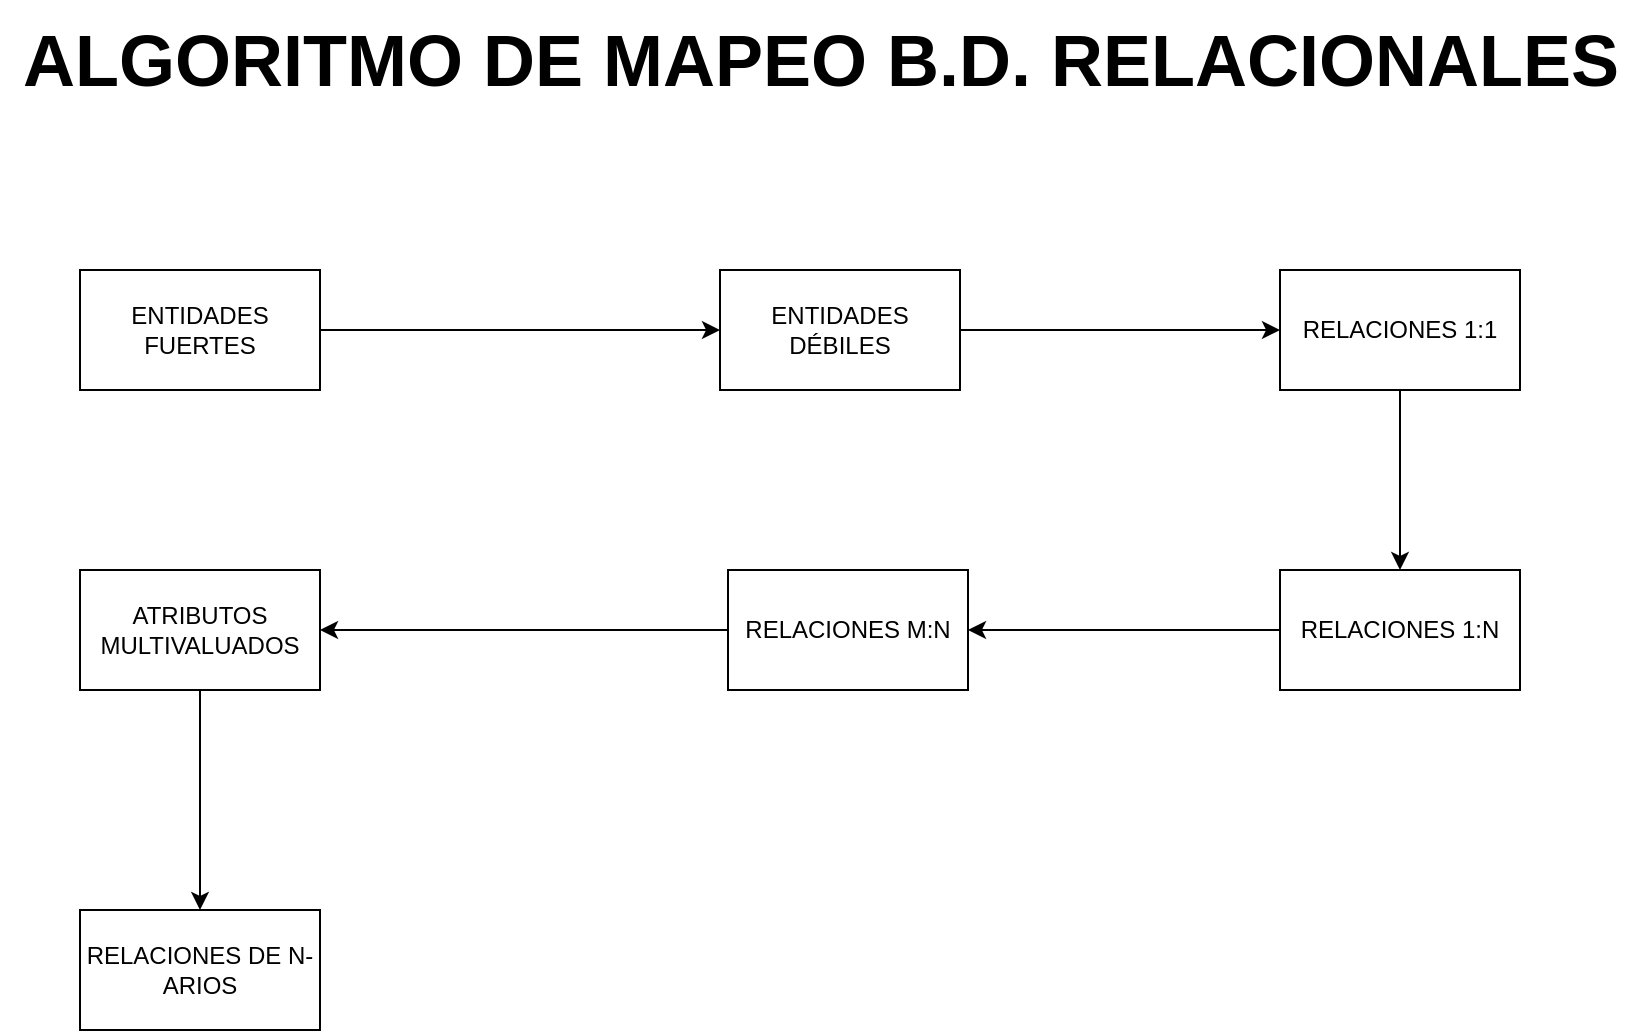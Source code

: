 <mxfile version="20.8.3" type="device"><diagram id="SGmrHXL8JpuY7X_nYJ5G" name="Página-1"><mxGraphModel dx="2120" dy="588" grid="1" gridSize="10" guides="1" tooltips="1" connect="1" arrows="1" fold="1" page="1" pageScale="1" pageWidth="827" pageHeight="1169" math="0" shadow="0"><root><mxCell id="0"/><mxCell id="1" parent="0"/><mxCell id="UroXOZgjUMzclQdqjSrx-8" style="edgeStyle=orthogonalEdgeStyle;rounded=0;orthogonalLoop=1;jettySize=auto;html=1;exitX=1;exitY=0.5;exitDx=0;exitDy=0;entryX=0;entryY=0.5;entryDx=0;entryDy=0;" edge="1" parent="1" source="UroXOZgjUMzclQdqjSrx-1" target="UroXOZgjUMzclQdqjSrx-2"><mxGeometry relative="1" as="geometry"/></mxCell><mxCell id="UroXOZgjUMzclQdqjSrx-1" value="ENTIDADES FUERTES" style="whiteSpace=wrap;html=1;" vertex="1" parent="1"><mxGeometry x="-30" y="190" width="120" height="60" as="geometry"/></mxCell><mxCell id="UroXOZgjUMzclQdqjSrx-9" style="edgeStyle=orthogonalEdgeStyle;rounded=0;orthogonalLoop=1;jettySize=auto;html=1;exitX=1;exitY=0.5;exitDx=0;exitDy=0;entryX=0;entryY=0.5;entryDx=0;entryDy=0;" edge="1" parent="1" source="UroXOZgjUMzclQdqjSrx-2" target="UroXOZgjUMzclQdqjSrx-3"><mxGeometry relative="1" as="geometry"/></mxCell><mxCell id="UroXOZgjUMzclQdqjSrx-2" value="ENTIDADES DÉBILES" style="rounded=0;whiteSpace=wrap;html=1;" vertex="1" parent="1"><mxGeometry x="290" y="190" width="120" height="60" as="geometry"/></mxCell><mxCell id="UroXOZgjUMzclQdqjSrx-10" style="edgeStyle=orthogonalEdgeStyle;rounded=0;orthogonalLoop=1;jettySize=auto;html=1;exitX=0.5;exitY=1;exitDx=0;exitDy=0;entryX=0.5;entryY=0;entryDx=0;entryDy=0;" edge="1" parent="1" source="UroXOZgjUMzclQdqjSrx-3" target="UroXOZgjUMzclQdqjSrx-4"><mxGeometry relative="1" as="geometry"/></mxCell><mxCell id="UroXOZgjUMzclQdqjSrx-3" value="RELACIONES 1:1" style="rounded=0;whiteSpace=wrap;html=1;" vertex="1" parent="1"><mxGeometry x="570" y="190" width="120" height="60" as="geometry"/></mxCell><mxCell id="UroXOZgjUMzclQdqjSrx-11" style="edgeStyle=orthogonalEdgeStyle;rounded=0;orthogonalLoop=1;jettySize=auto;html=1;exitX=0;exitY=0.5;exitDx=0;exitDy=0;entryX=1;entryY=0.5;entryDx=0;entryDy=0;" edge="1" parent="1" source="UroXOZgjUMzclQdqjSrx-4" target="UroXOZgjUMzclQdqjSrx-5"><mxGeometry relative="1" as="geometry"/></mxCell><mxCell id="UroXOZgjUMzclQdqjSrx-4" value="RELACIONES 1:N" style="rounded=0;whiteSpace=wrap;html=1;" vertex="1" parent="1"><mxGeometry x="570" y="340" width="120" height="60" as="geometry"/></mxCell><mxCell id="UroXOZgjUMzclQdqjSrx-13" style="edgeStyle=orthogonalEdgeStyle;rounded=0;orthogonalLoop=1;jettySize=auto;html=1;exitX=0;exitY=0.5;exitDx=0;exitDy=0;entryX=1;entryY=0.5;entryDx=0;entryDy=0;" edge="1" parent="1" source="UroXOZgjUMzclQdqjSrx-5" target="UroXOZgjUMzclQdqjSrx-6"><mxGeometry relative="1" as="geometry"><mxPoint x="180" y="370" as="targetPoint"/></mxGeometry></mxCell><mxCell id="UroXOZgjUMzclQdqjSrx-5" value="RELACIONES M:N" style="rounded=0;whiteSpace=wrap;html=1;" vertex="1" parent="1"><mxGeometry x="294" y="340" width="120" height="60" as="geometry"/></mxCell><mxCell id="UroXOZgjUMzclQdqjSrx-14" style="edgeStyle=orthogonalEdgeStyle;rounded=0;orthogonalLoop=1;jettySize=auto;html=1;exitX=0.5;exitY=1;exitDx=0;exitDy=0;entryX=0.5;entryY=0;entryDx=0;entryDy=0;" edge="1" parent="1" source="UroXOZgjUMzclQdqjSrx-6" target="UroXOZgjUMzclQdqjSrx-7"><mxGeometry relative="1" as="geometry"/></mxCell><mxCell id="UroXOZgjUMzclQdqjSrx-6" value="ATRIBUTOS MULTIVALUADOS" style="rounded=0;whiteSpace=wrap;html=1;" vertex="1" parent="1"><mxGeometry x="-30" y="340" width="120" height="60" as="geometry"/></mxCell><mxCell id="UroXOZgjUMzclQdqjSrx-7" value="RELACIONES DE N-ARIOS" style="rounded=0;whiteSpace=wrap;html=1;" vertex="1" parent="1"><mxGeometry x="-30" y="510" width="120" height="60" as="geometry"/></mxCell><mxCell id="UroXOZgjUMzclQdqjSrx-15" value="&lt;font style=&quot;font-size: 36px;&quot;&gt;&lt;b&gt;ALGORITMO DE MAPEO B.D. RELACIONALES&lt;/b&gt;&lt;/font&gt;" style="text;html=1;align=center;verticalAlign=middle;resizable=0;points=[];autosize=1;strokeColor=none;fillColor=none;" vertex="1" parent="1"><mxGeometry x="-70" y="55" width="820" height="60" as="geometry"/></mxCell></root></mxGraphModel></diagram></mxfile>